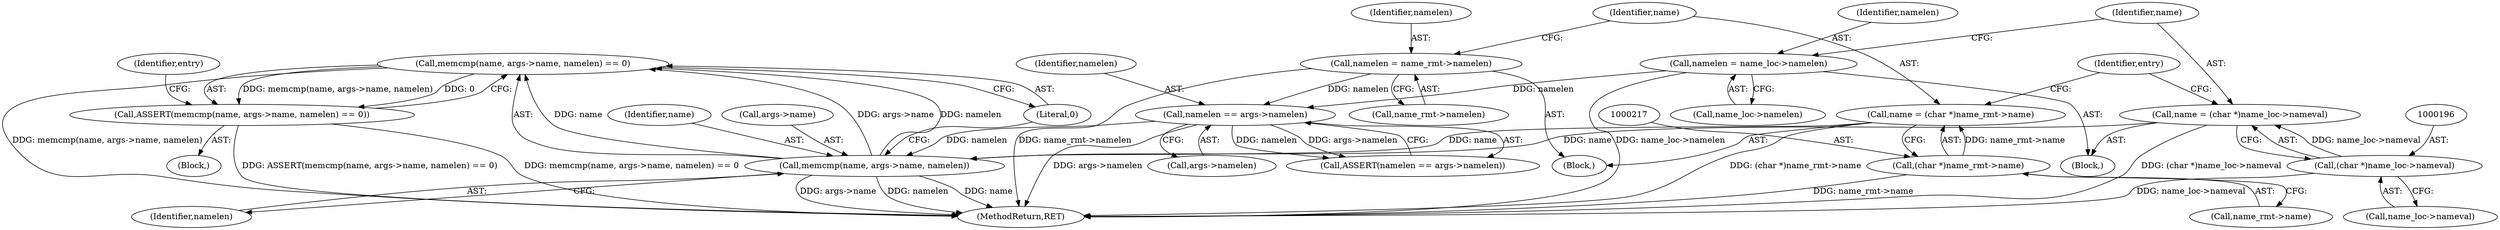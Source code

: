 digraph "0_linux_8275cdd0e7ac550dcce2b3ef6d2fb3b808c1ae59_3@API" {
"1000237" [label="(Call,memcmp(name, args->name, namelen) == 0)"];
"1000238" [label="(Call,memcmp(name, args->name, namelen))"];
"1000193" [label="(Call,name = (char *)name_loc->nameval)"];
"1000195" [label="(Call,(char *)name_loc->nameval)"];
"1000214" [label="(Call,name = (char *)name_rmt->name)"];
"1000216" [label="(Call,(char *)name_rmt->name)"];
"1000231" [label="(Call,namelen == args->namelen)"];
"1000209" [label="(Call,namelen = name_rmt->namelen)"];
"1000188" [label="(Call,namelen = name_loc->namelen)"];
"1000236" [label="(Call,ASSERT(memcmp(name, args->name, namelen) == 0))"];
"1000209" [label="(Call,namelen = name_rmt->namelen)"];
"1000190" [label="(Call,name_loc->namelen)"];
"1000194" [label="(Identifier,name)"];
"1000239" [label="(Identifier,name)"];
"1000218" [label="(Call,name_rmt->name)"];
"1000210" [label="(Identifier,namelen)"];
"1000195" [label="(Call,(char *)name_loc->nameval)"];
"1000247" [label="(Identifier,entry)"];
"1000230" [label="(Call,ASSERT(namelen == args->namelen))"];
"1000240" [label="(Call,args->name)"];
"1000211" [label="(Call,name_rmt->namelen)"];
"1000214" [label="(Call,name = (char *)name_rmt->name)"];
"1000197" [label="(Call,name_loc->nameval)"];
"1000236" [label="(Call,ASSERT(memcmp(name, args->name, namelen) == 0))"];
"1000201" [label="(Block,)"];
"1000244" [label="(Literal,0)"];
"1000189" [label="(Identifier,namelen)"];
"1000233" [label="(Call,args->namelen)"];
"1000231" [label="(Call,namelen == args->namelen)"];
"1000215" [label="(Identifier,name)"];
"1000237" [label="(Call,memcmp(name, args->name, namelen) == 0)"];
"1000180" [label="(Block,)"];
"1000238" [label="(Call,memcmp(name, args->name, namelen))"];
"1000243" [label="(Identifier,namelen)"];
"1000232" [label="(Identifier,namelen)"];
"1000317" [label="(MethodReturn,RET)"];
"1000225" [label="(Identifier,entry)"];
"1000188" [label="(Call,namelen = name_loc->namelen)"];
"1000216" [label="(Call,(char *)name_rmt->name)"];
"1000193" [label="(Call,name = (char *)name_loc->nameval)"];
"1000104" [label="(Block,)"];
"1000237" -> "1000236"  [label="AST: "];
"1000237" -> "1000244"  [label="CFG: "];
"1000238" -> "1000237"  [label="AST: "];
"1000244" -> "1000237"  [label="AST: "];
"1000236" -> "1000237"  [label="CFG: "];
"1000237" -> "1000317"  [label="DDG: memcmp(name, args->name, namelen)"];
"1000237" -> "1000236"  [label="DDG: memcmp(name, args->name, namelen)"];
"1000237" -> "1000236"  [label="DDG: 0"];
"1000238" -> "1000237"  [label="DDG: name"];
"1000238" -> "1000237"  [label="DDG: args->name"];
"1000238" -> "1000237"  [label="DDG: namelen"];
"1000238" -> "1000243"  [label="CFG: "];
"1000239" -> "1000238"  [label="AST: "];
"1000240" -> "1000238"  [label="AST: "];
"1000243" -> "1000238"  [label="AST: "];
"1000244" -> "1000238"  [label="CFG: "];
"1000238" -> "1000317"  [label="DDG: name"];
"1000238" -> "1000317"  [label="DDG: args->name"];
"1000238" -> "1000317"  [label="DDG: namelen"];
"1000193" -> "1000238"  [label="DDG: name"];
"1000214" -> "1000238"  [label="DDG: name"];
"1000231" -> "1000238"  [label="DDG: namelen"];
"1000193" -> "1000180"  [label="AST: "];
"1000193" -> "1000195"  [label="CFG: "];
"1000194" -> "1000193"  [label="AST: "];
"1000195" -> "1000193"  [label="AST: "];
"1000225" -> "1000193"  [label="CFG: "];
"1000193" -> "1000317"  [label="DDG: (char *)name_loc->nameval"];
"1000195" -> "1000193"  [label="DDG: name_loc->nameval"];
"1000195" -> "1000197"  [label="CFG: "];
"1000196" -> "1000195"  [label="AST: "];
"1000197" -> "1000195"  [label="AST: "];
"1000195" -> "1000317"  [label="DDG: name_loc->nameval"];
"1000214" -> "1000201"  [label="AST: "];
"1000214" -> "1000216"  [label="CFG: "];
"1000215" -> "1000214"  [label="AST: "];
"1000216" -> "1000214"  [label="AST: "];
"1000225" -> "1000214"  [label="CFG: "];
"1000214" -> "1000317"  [label="DDG: (char *)name_rmt->name"];
"1000216" -> "1000214"  [label="DDG: name_rmt->name"];
"1000216" -> "1000218"  [label="CFG: "];
"1000217" -> "1000216"  [label="AST: "];
"1000218" -> "1000216"  [label="AST: "];
"1000216" -> "1000317"  [label="DDG: name_rmt->name"];
"1000231" -> "1000230"  [label="AST: "];
"1000231" -> "1000233"  [label="CFG: "];
"1000232" -> "1000231"  [label="AST: "];
"1000233" -> "1000231"  [label="AST: "];
"1000230" -> "1000231"  [label="CFG: "];
"1000231" -> "1000317"  [label="DDG: args->namelen"];
"1000231" -> "1000230"  [label="DDG: namelen"];
"1000231" -> "1000230"  [label="DDG: args->namelen"];
"1000209" -> "1000231"  [label="DDG: namelen"];
"1000188" -> "1000231"  [label="DDG: namelen"];
"1000209" -> "1000201"  [label="AST: "];
"1000209" -> "1000211"  [label="CFG: "];
"1000210" -> "1000209"  [label="AST: "];
"1000211" -> "1000209"  [label="AST: "];
"1000215" -> "1000209"  [label="CFG: "];
"1000209" -> "1000317"  [label="DDG: name_rmt->namelen"];
"1000188" -> "1000180"  [label="AST: "];
"1000188" -> "1000190"  [label="CFG: "];
"1000189" -> "1000188"  [label="AST: "];
"1000190" -> "1000188"  [label="AST: "];
"1000194" -> "1000188"  [label="CFG: "];
"1000188" -> "1000317"  [label="DDG: name_loc->namelen"];
"1000236" -> "1000104"  [label="AST: "];
"1000247" -> "1000236"  [label="CFG: "];
"1000236" -> "1000317"  [label="DDG: memcmp(name, args->name, namelen) == 0"];
"1000236" -> "1000317"  [label="DDG: ASSERT(memcmp(name, args->name, namelen) == 0)"];
}
